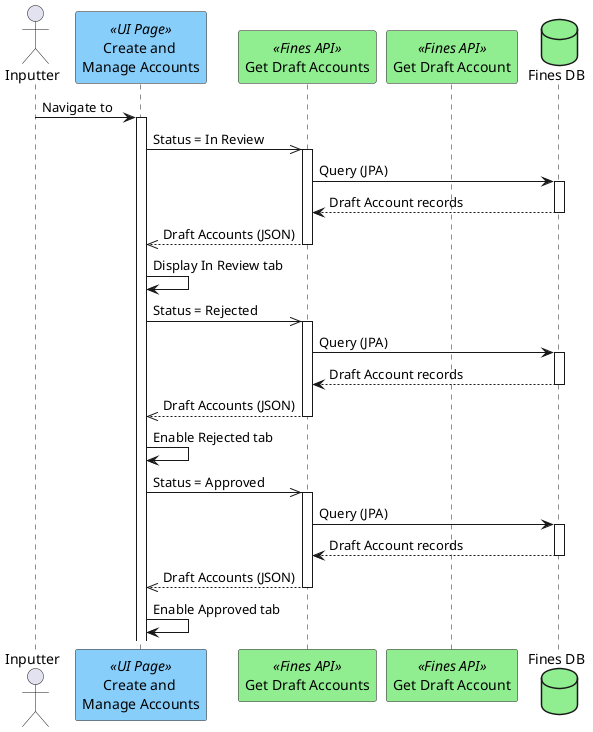 @startuml
actor "Inputter" as user
participant "Create and \nManage Accounts" as page <<UI Page>> #lightskyblue
participant "Get Draft Accounts" as accounts <<Fines API>> #lightgreen
participant "Get Draft Account" as account <<Fines API>> #lightgreen
database "Fines DB" as db #lightgreen
user -> page ++ : Navigate to
page ->> accounts ++ : Status = In Review
accounts -> db ++ : Query (JPA)
accounts <-- db -- : Draft Account records
page <<-- accounts -- : Draft Accounts (JSON)
page -> page : Display In Review tab
page ->> accounts ++ : Status = Rejected
accounts -> db ++ : Query (JPA)
accounts <-- db -- : Draft Account records
page <<-- accounts -- : Draft Accounts (JSON)
page -> page : Enable Rejected tab
page ->> accounts ++ : Status = Approved
accounts -> db ++ : Query (JPA)
accounts <-- db -- : Draft Account records
page <<-- accounts -- : Draft Accounts (JSON)
page -> page : Enable Approved tab
@enduml